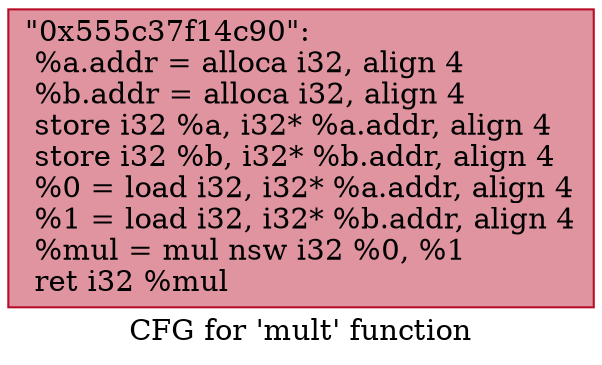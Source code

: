 digraph "CFG for 'mult' function" {
	label="CFG for 'mult' function";

	Node0x555c37f14c90 [shape=record,color="#b70d28ff", style=filled, fillcolor="#b70d2870",label="{\"0x555c37f14c90\":\l  %a.addr = alloca i32, align 4\l  %b.addr = alloca i32, align 4\l  store i32 %a, i32* %a.addr, align 4\l  store i32 %b, i32* %b.addr, align 4\l  %0 = load i32, i32* %a.addr, align 4\l  %1 = load i32, i32* %b.addr, align 4\l  %mul = mul nsw i32 %0, %1\l  ret i32 %mul\l}"];
}
